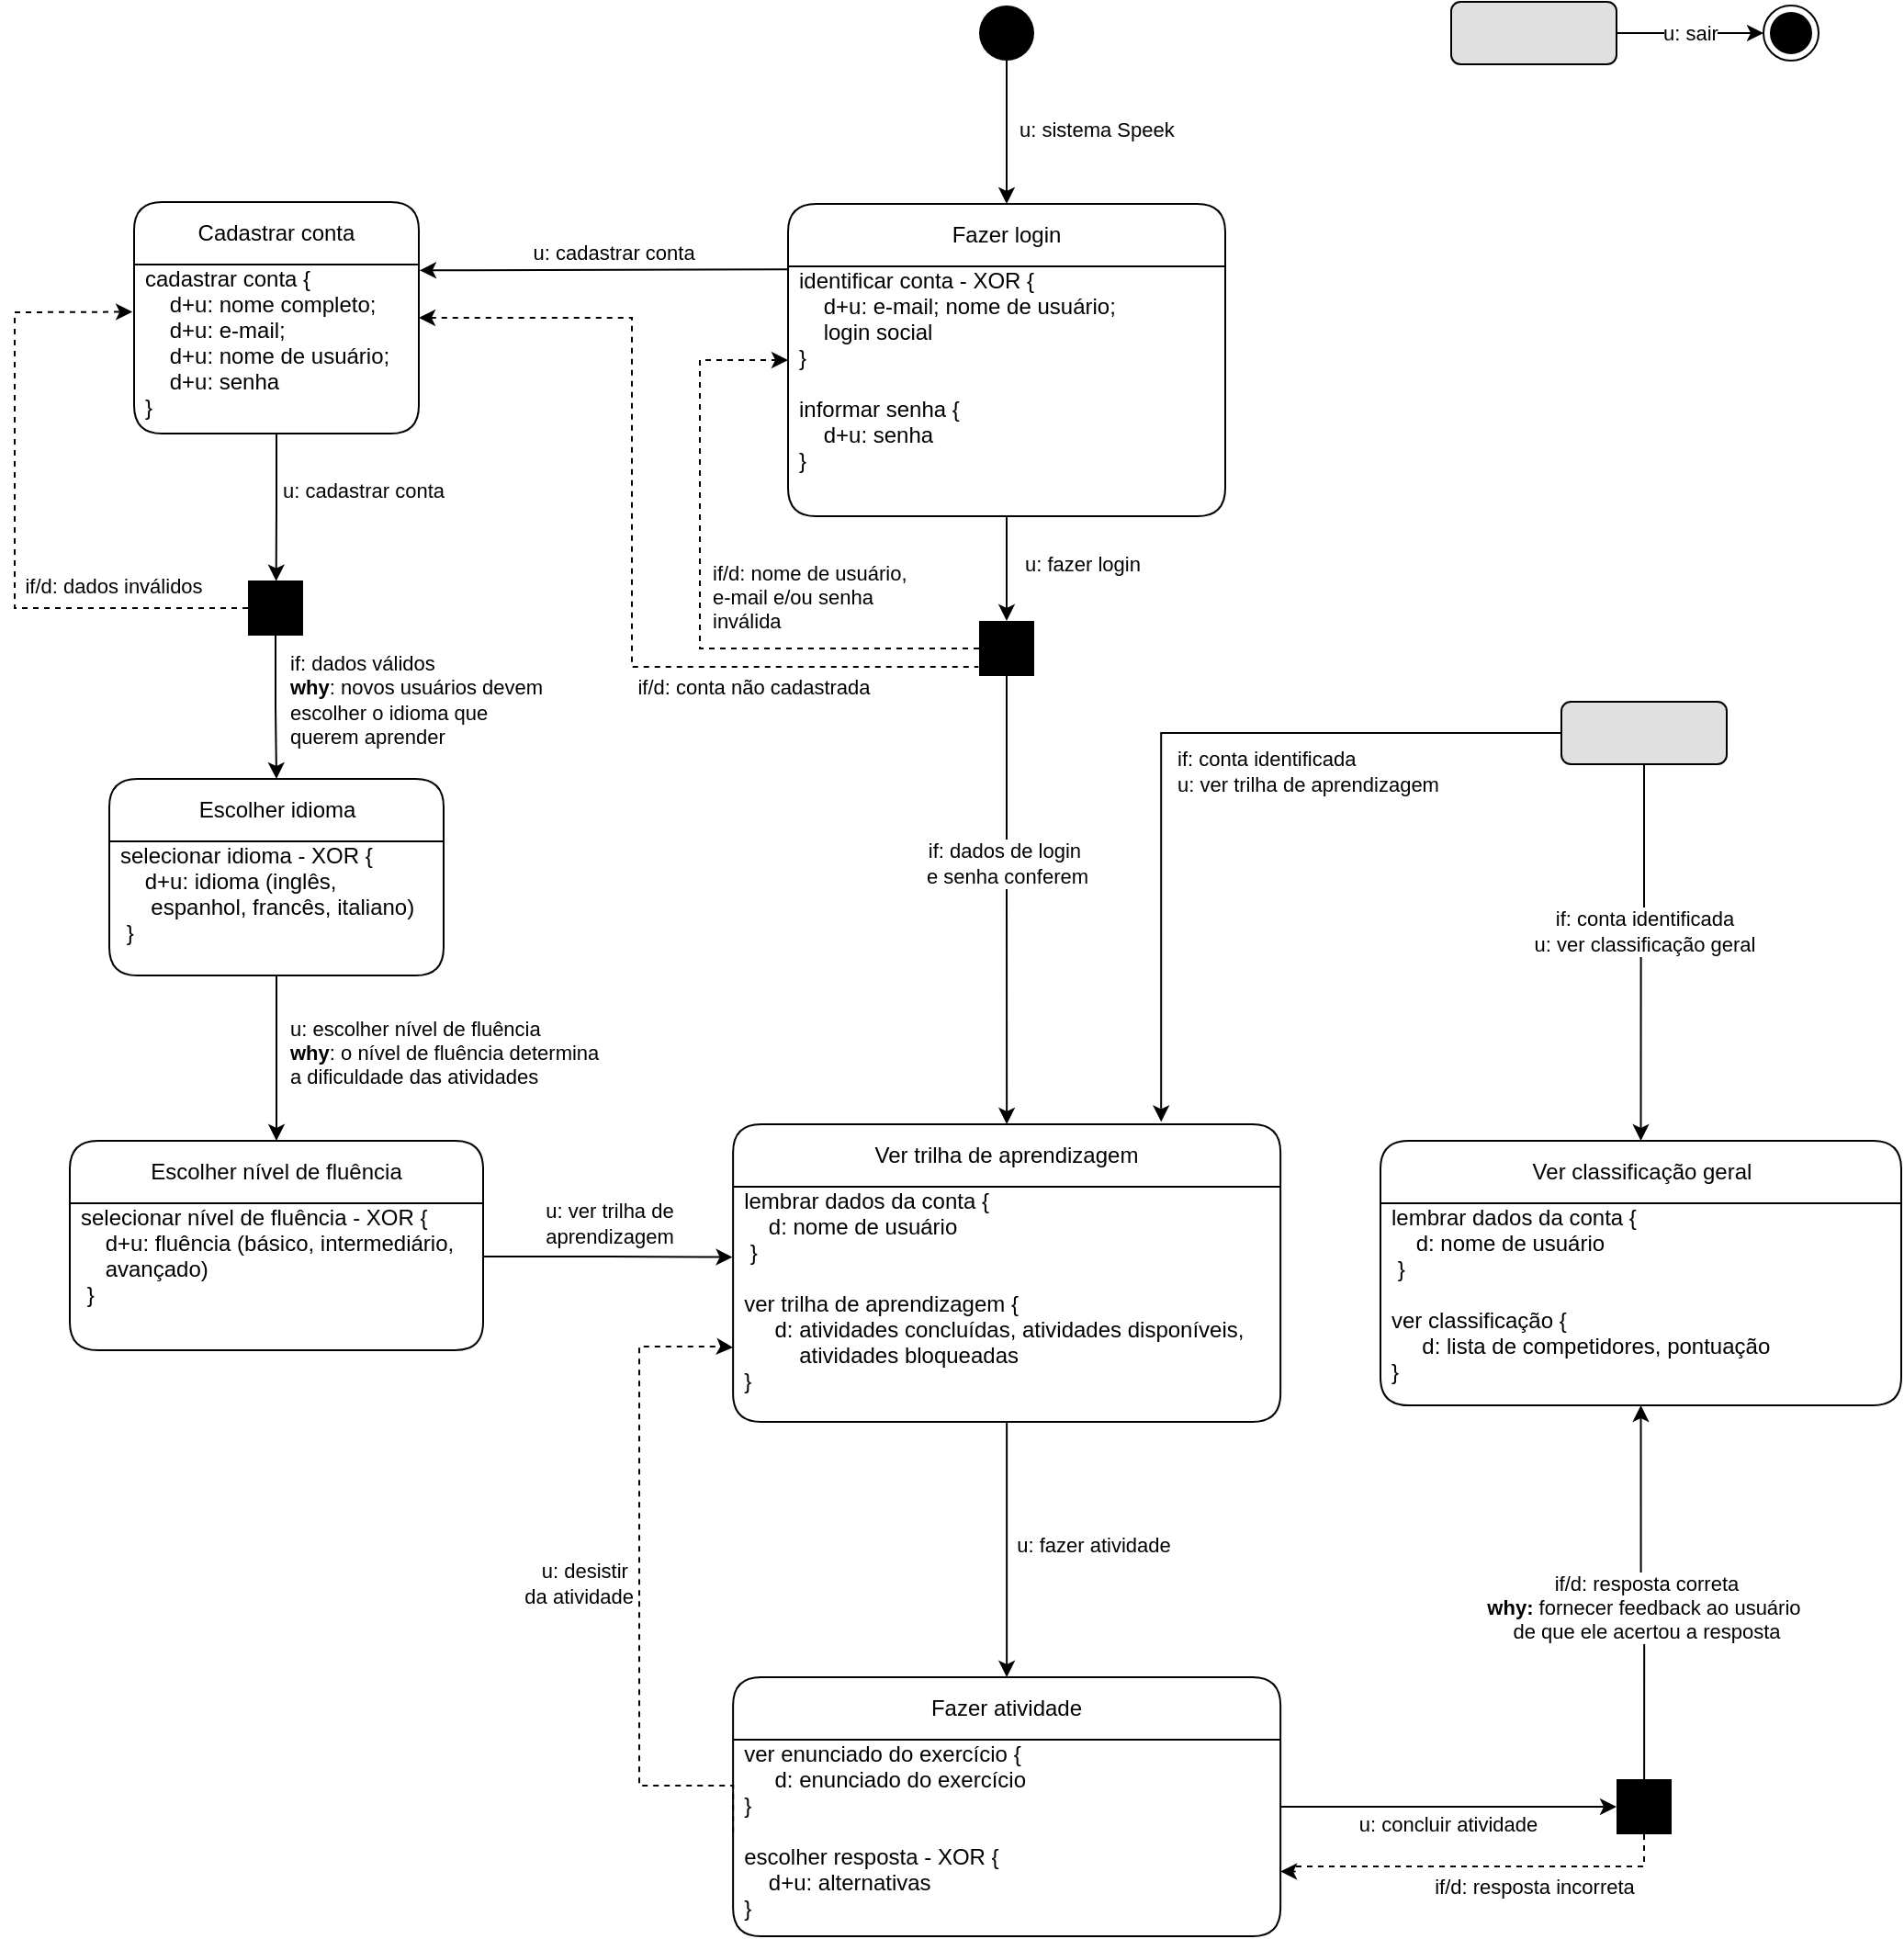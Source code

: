 <mxfile version="28.2.5">
  <diagram id="HwnZDpMVjqfASLPAcklX" name="Speek">
    <mxGraphModel grid="0" page="1" gridSize="10" guides="1" tooltips="1" connect="1" arrows="1" fold="1" pageScale="1" pageWidth="1169" pageHeight="827" math="0" shadow="0">
      <root>
        <mxCell id="0" />
        <mxCell id="1" parent="0" />
        <mxCell id="sTGo3nMRv8c_HIYObrSG-11" value="" style="endArrow=classic;html=1;rounded=0;exitX=0.5;exitY=1;exitDx=0;exitDy=0;" edge="1" parent="1" source="JvALC409rrs1VBrzbmxs-2">
          <mxGeometry width="50" height="50" relative="1" as="geometry">
            <mxPoint x="640" y="355" as="sourcePoint" />
            <mxPoint x="640" y="421" as="targetPoint" />
          </mxGeometry>
        </mxCell>
        <mxCell id="sTGo3nMRv8c_HIYObrSG-13" value="" style="endArrow=classic;html=1;rounded=0;exitX=0;exitY=0.5;exitDx=0;exitDy=0;dashed=1;entryX=0;entryY=0.5;entryDx=0;entryDy=0;" edge="1" parent="1" source="kn3E5RH02DTsIIz7lchj-1" target="JvALC409rrs1VBrzbmxs-2">
          <mxGeometry width="50" height="50" relative="1" as="geometry">
            <mxPoint x="620" y="441" as="sourcePoint" />
            <mxPoint x="507" y="265" as="targetPoint" />
            <Array as="points">
              <mxPoint x="473" y="436" />
              <mxPoint x="473" y="279" />
            </Array>
          </mxGeometry>
        </mxCell>
        <mxCell id="sTGo3nMRv8c_HIYObrSG-14" value="if/d: nome de usuário, e-mail e/ou senha&#xa;inválida" style="text;align=left;verticalAlign=middle;whiteSpace=wrap;rounded=0;fillColor=default;fontSize=11;" vertex="1" parent="1">
          <mxGeometry x="478" y="383" width="116" height="50" as="geometry" />
        </mxCell>
        <mxCell id="sTGo3nMRv8c_HIYObrSG-21" value="" style="endArrow=classic;html=1;rounded=0;exitX=0.003;exitY=0.06;exitDx=0;exitDy=0;exitPerimeter=0;entryX=1.003;entryY=0.295;entryDx=0;entryDy=0;entryPerimeter=0;" edge="1" parent="1" source="JvALC409rrs1VBrzbmxs-3" target="k-zVo-M1tlOtY8wJmRXo-7">
          <mxGeometry width="50" height="50" relative="1" as="geometry">
            <mxPoint x="524" y="235" as="sourcePoint" />
            <mxPoint x="434" y="169" as="targetPoint" />
            <Array as="points" />
          </mxGeometry>
        </mxCell>
        <mxCell id="3YfgXPOA3wDlaLkE3_Cu-3" value="u: cadastrar conta" style="edgeLabel;align=center;verticalAlign=middle;resizable=0;points=[];" connectable="0" vertex="1" parent="sTGo3nMRv8c_HIYObrSG-21">
          <mxGeometry x="-0.048" relative="1" as="geometry">
            <mxPoint y="-10" as="offset" />
          </mxGeometry>
        </mxCell>
        <mxCell id="sTGo3nMRv8c_HIYObrSG-24" value="u: cadastrar conta" style="text;align=center;verticalAlign=middle;whiteSpace=wrap;rounded=0;fontSize=11;" vertex="1" parent="1">
          <mxGeometry x="241" y="340" width="98" height="20" as="geometry" />
        </mxCell>
        <mxCell id="sTGo3nMRv8c_HIYObrSG-27" value="" style="endArrow=classic;html=1;rounded=0;dashed=1;entryX=-0.006;entryY=0.324;entryDx=0;entryDy=0;entryPerimeter=0;exitX=0;exitY=0.5;exitDx=0;exitDy=0;" edge="1" parent="1" source="kn3E5RH02DTsIIz7lchj-6" target="k-zVo-M1tlOtY8wJmRXo-8">
          <mxGeometry width="50" height="50" relative="1" as="geometry">
            <mxPoint x="220" y="90" as="sourcePoint" />
            <mxPoint x="140" y="269.95" as="targetPoint" />
            <Array as="points">
              <mxPoint x="100" y="414" />
              <mxPoint x="100" y="253" />
            </Array>
          </mxGeometry>
        </mxCell>
        <mxCell id="sTGo3nMRv8c_HIYObrSG-28" value="if/d: dados inválidos" style="text;align=center;verticalAlign=middle;whiteSpace=wrap;rounded=0;fillColor=default;fontSize=11;" vertex="1" parent="1">
          <mxGeometry x="103" y="393" width="102" height="18" as="geometry" />
        </mxCell>
        <mxCell id="0K0RsBeWSJQYGPo4ajRU-7" value="" style="ellipse;html=1;shape=endState;fillColor=#000000;strokeColor=#000000;" vertex="1" parent="1">
          <mxGeometry x="1052" y="86" width="30" height="30" as="geometry" />
        </mxCell>
        <mxCell id="0K0RsBeWSJQYGPo4ajRU-8" value="" style="rounded=1;whiteSpace=wrap;html=1;fillColor=#E0E0E0;" vertex="1" parent="1">
          <mxGeometry x="882" y="84" width="90" height="34" as="geometry" />
        </mxCell>
        <mxCell id="0K0RsBeWSJQYGPo4ajRU-9" value="" style="endArrow=classic;html=1;rounded=0;exitX=1;exitY=0.5;exitDx=0;exitDy=0;entryX=0;entryY=0.5;entryDx=0;entryDy=0;edgeStyle=orthogonalEdgeStyle;spacingLeft=0;" edge="1" parent="1" source="0K0RsBeWSJQYGPo4ajRU-8" target="0K0RsBeWSJQYGPo4ajRU-7">
          <mxGeometry relative="1" as="geometry">
            <mxPoint x="178" y="213" as="sourcePoint" />
            <mxPoint x="348" y="211" as="targetPoint" />
            <Array as="points">
              <mxPoint x="975" y="101" />
              <mxPoint x="975" y="101" />
            </Array>
          </mxGeometry>
        </mxCell>
        <mxCell id="0K0RsBeWSJQYGPo4ajRU-10" value="u: sair" style="edgeLabel;resizable=0;html=1;align=center;verticalAlign=middle;spacingLeft=0;" connectable="0" vertex="1" parent="0K0RsBeWSJQYGPo4ajRU-9">
          <mxGeometry relative="1" as="geometry" />
        </mxCell>
        <mxCell id="f4FmESzZH9qlb-u3dsQc-1" value="" style="ellipse;fillColor=#000000;strokeColor=none;" vertex="1" parent="1">
          <mxGeometry x="625" y="86" width="30" height="30" as="geometry" />
        </mxCell>
        <mxCell id="f4FmESzZH9qlb-u3dsQc-2" value="u: sistema Speek" style="endArrow=classic;rounded=0;exitX=0.5;exitY=1;exitDx=0;exitDy=0;align=left;entryX=0.5;entryY=0;entryDx=0;entryDy=0;" edge="1" parent="1" source="f4FmESzZH9qlb-u3dsQc-1" target="JvALC409rrs1VBrzbmxs-2">
          <mxGeometry x="-0.048" y="5" width="50" height="50" relative="1" as="geometry">
            <mxPoint x="805" y="188" as="sourcePoint" />
            <mxPoint x="641" y="181" as="targetPoint" />
            <mxPoint as="offset" />
          </mxGeometry>
        </mxCell>
        <mxCell id="ulJ0hBaqYeEMapKX0cwO-2" style="edgeStyle=orthogonalEdgeStyle;rounded=0;orthogonalLoop=1;jettySize=auto;html=1;entryX=0.5;entryY=0;entryDx=0;entryDy=0;" edge="1" parent="1" source="kn3E5RH02DTsIIz7lchj-1" target="3YfgXPOA3wDlaLkE3_Cu-4">
          <mxGeometry relative="1" as="geometry">
            <mxPoint x="640" y="689" as="targetPoint" />
          </mxGeometry>
        </mxCell>
        <mxCell id="ulJ0hBaqYeEMapKX0cwO-3" value="if: dados de login&amp;nbsp;&lt;div&gt;e senha conferem&lt;/div&gt;" style="edgeLabel;align=center;verticalAlign=middle;resizable=0;points=[];html=1;" connectable="0" vertex="1" parent="ulJ0hBaqYeEMapKX0cwO-2">
          <mxGeometry x="-0.149" y="1" relative="1" as="geometry">
            <mxPoint x="-1" y="-2" as="offset" />
          </mxGeometry>
        </mxCell>
        <mxCell id="kn3E5RH02DTsIIz7lchj-1" value="" style="fontStyle=0;labelPosition=right;verticalLabelPosition=middle;align=left;verticalAlign=middle;spacingLeft=2;html=1;points=[[0,0.5],[1,0.5]];fillColor=#000000;strokeColor=none;" vertex="1" parent="1">
          <mxGeometry x="625" y="421" width="30" height="30" as="geometry" />
        </mxCell>
        <mxCell id="kn3E5RH02DTsIIz7lchj-5" value="u: fazer login" style="text;align=center;verticalAlign=middle;whiteSpace=wrap;rounded=0;fontSize=11;" vertex="1" parent="1">
          <mxGeometry x="641" y="380" width="81" height="19" as="geometry" />
        </mxCell>
        <mxCell id="k-zVo-M1tlOtY8wJmRXo-3" style="edgeStyle=orthogonalEdgeStyle;rounded=0;orthogonalLoop=1;jettySize=auto;html=1;entryX=0.5;entryY=0;entryDx=0;entryDy=0;" edge="1" parent="1" source="kn3E5RH02DTsIIz7lchj-6" target="JvALC409rrs1VBrzbmxs-5">
          <mxGeometry relative="1" as="geometry">
            <mxPoint x="240" y="506.333" as="targetPoint" />
          </mxGeometry>
        </mxCell>
        <mxCell id="76s0QJTNp1YQ2COBe-iO-1" value="if: dados válidos&lt;br style=&quot;padding: 0px; margin: 0px;&quot;&gt;&lt;b&gt;why&lt;/b&gt;: novos usuários devem&amp;nbsp;&lt;div&gt;escolher&amp;nbsp;&lt;span style=&quot;background-color: light-dark(#ffffff, var(--ge-dark-color, #121212)); color: light-dark(rgb(0, 0, 0), rgb(255, 255, 255));&quot;&gt;o idioma que&amp;nbsp;&lt;/span&gt;&lt;/div&gt;&lt;div&gt;&lt;span style=&quot;background-color: light-dark(#ffffff, var(--ge-dark-color, #121212)); color: light-dark(rgb(0, 0, 0), rgb(255, 255, 255));&quot;&gt;querem aprender&lt;/span&gt;&lt;/div&gt;" style="edgeLabel;html=1;align=left;verticalAlign=middle;resizable=0;points=[];" connectable="0" vertex="1" parent="k-zVo-M1tlOtY8wJmRXo-3">
          <mxGeometry x="-0.264" relative="1" as="geometry">
            <mxPoint x="6" y="6" as="offset" />
          </mxGeometry>
        </mxCell>
        <mxCell id="kn3E5RH02DTsIIz7lchj-6" value="" style="fontStyle=0;labelPosition=right;verticalLabelPosition=middle;align=left;verticalAlign=middle;spacingLeft=2;html=1;points=[[0,0.5],[1,0.5]];fillColor=#000000;strokeColor=none;" vertex="1" parent="1">
          <mxGeometry x="227" y="399" width="30" height="30" as="geometry" />
        </mxCell>
        <mxCell id="JvALC409rrs1VBrzbmxs-2" value="Fazer login" style="swimlane;fontStyle=0;childLayout=stackLayout;horizontal=1;startSize=34;fillColor=none;horizontalStack=0;resizeParent=1;resizeParentMax=0;resizeLast=0;collapsible=1;marginBottom=0;rounded=1;overflow=block;whiteSpace=wrap;autosize=1;resizeHeight=0;resizeWidth=0;resizable=1;expand=1;html=1;" vertex="1" parent="1">
          <mxGeometry x="521" y="194" width="238" height="170" as="geometry">
            <mxRectangle x="812" y="258" width="120" height="30" as="alternateBounds" />
          </mxGeometry>
        </mxCell>
        <mxCell id="JvALC409rrs1VBrzbmxs-3" value="identificar conta - XOR {&#xa;    d+u: e-mail; nome de usuário;&#xa;    login social &#xa;}&#xa;&#xa;informar senha { &#xa;    d+u: senha &#xa;} &#xa;" style="text;strokeColor=none;fillColor=none;align=left;verticalAlign=top;spacingLeft=4;spacingRight=4;overflow=visible;rotatable=0;points=[[0,0.5],[1,0.5]];portConstraint=eastwest;labelPadding=0;autosize=1;movable=0;fontStyle=0;" vertex="1" parent="JvALC409rrs1VBrzbmxs-2">
          <mxGeometry y="28" width="194" height="127" as="geometry" />
        </mxCell>
        <mxCell id="3t1E9Lmth9Px2MWorrZn-2" style="edgeStyle=orthogonalEdgeStyle;rounded=0;orthogonalLoop=1;jettySize=auto;html=1;entryX=0.5;entryY=0;entryDx=0;entryDy=0;exitX=0.5;exitY=1;exitDx=0;exitDy=0;" edge="1" parent="1" source="JvALC409rrs1VBrzbmxs-5" target="3t1E9Lmth9Px2MWorrZn-3">
          <mxGeometry relative="1" as="geometry">
            <mxPoint x="239.76" y="700" as="targetPoint" />
            <mxPoint x="240" y="642" as="sourcePoint" />
          </mxGeometry>
        </mxCell>
        <mxCell id="k-zVo-M1tlOtY8wJmRXo-6" value="u: escolher nível de fluência&lt;div&gt;&lt;b&gt;why&lt;/b&gt;: o nível de fluência determina&amp;nbsp;&lt;/div&gt;&lt;div&gt;a dificuldade das atividades&lt;/div&gt;" style="edgeLabel;html=1;align=left;verticalAlign=middle;resizable=0;points=[];" connectable="0" vertex="1" parent="3t1E9Lmth9Px2MWorrZn-2">
          <mxGeometry x="-0.035" relative="1" as="geometry">
            <mxPoint x="5" y="-2" as="offset" />
          </mxGeometry>
        </mxCell>
        <mxCell id="JvALC409rrs1VBrzbmxs-5" value="Escolher idioma" style="swimlane;fontStyle=0;childLayout=stackLayout;horizontal=1;startSize=34;fillColor=none;horizontalStack=0;resizeParent=1;resizeParentMax=0;resizeLast=0;collapsible=1;marginBottom=0;rounded=1;overflow=block;whiteSpace=wrap;autosize=1;resizeHeight=0;resizeWidth=0;resizable=1;expand=1;html=1;" vertex="1" parent="1">
          <mxGeometry x="151.5" y="507" width="182" height="107" as="geometry">
            <mxRectangle x="812" y="258" width="120" height="30" as="alternateBounds" />
          </mxGeometry>
        </mxCell>
        <mxCell id="JvALC409rrs1VBrzbmxs-6" value="selecionar idioma - XOR {&#xa;    d+u: idioma (inglês,&#xa;     espanhol, francês, italiano)&#xa; }&#xa;" style="text;strokeColor=none;fillColor=none;align=left;verticalAlign=top;spacingLeft=4;spacingRight=4;overflow=visible;rotatable=0;points=[[0,0.5],[1,0.5]];portConstraint=eastwest;labelPadding=0;autosize=1;movable=0;fontStyle=0;" vertex="1" parent="JvALC409rrs1VBrzbmxs-5">
          <mxGeometry y="28" width="182" height="70" as="geometry" />
        </mxCell>
        <mxCell id="3t1E9Lmth9Px2MWorrZn-3" value="Escolher nível de fluência" style="swimlane;fontStyle=0;childLayout=stackLayout;horizontal=1;startSize=34;fillColor=none;horizontalStack=0;resizeParent=1;resizeParentMax=0;resizeLast=0;collapsible=1;marginBottom=0;rounded=1;overflow=block;whiteSpace=wrap;autosize=1;resizeHeight=0;resizeWidth=0;resizable=1;expand=1;html=1;" vertex="1" parent="1">
          <mxGeometry x="130" y="704" width="225" height="114" as="geometry">
            <mxRectangle x="812" y="258" width="120" height="30" as="alternateBounds" />
          </mxGeometry>
        </mxCell>
        <mxCell id="3t1E9Lmth9Px2MWorrZn-4" value="selecionar nível de fluência - XOR {&#xa;    d+u: fluência (básico, intermediário,&#xa;    avançado)&#xa; }&#xa;" style="text;strokeColor=none;fillColor=none;align=left;verticalAlign=top;spacingLeft=4;spacingRight=4;overflow=visible;rotatable=0;points=[[0,0.5],[1,0.5]];portConstraint=eastwest;labelPadding=0;autosize=1;movable=0;fontStyle=0;" vertex="1" parent="3t1E9Lmth9Px2MWorrZn-3">
          <mxGeometry y="28" width="225" height="70" as="geometry" />
        </mxCell>
        <mxCell id="k-zVo-M1tlOtY8wJmRXo-7" value="Cadastrar conta" style="swimlane;fontStyle=0;childLayout=stackLayout;horizontal=1;startSize=34;fillColor=none;horizontalStack=0;resizeParent=1;resizeParentMax=0;resizeLast=0;collapsible=1;marginBottom=0;rounded=1;overflow=block;whiteSpace=wrap;autosize=1;resizeHeight=0;resizeWidth=0;resizable=1;expand=1;html=1;" vertex="1" parent="1">
          <mxGeometry x="165" y="193" width="155" height="126" as="geometry">
            <mxRectangle x="812" y="258" width="120" height="30" as="alternateBounds" />
          </mxGeometry>
        </mxCell>
        <mxCell id="k-zVo-M1tlOtY8wJmRXo-8" value="cadastrar conta {&#xa;    d+u: nome completo;&#xa;    d+u: e-mail;&#xa;    d+u: nome de usuário;&#xa;    d+u: senha &#xa;}&#xa;" style="text;strokeColor=none;fillColor=none;align=left;verticalAlign=top;spacingLeft=4;spacingRight=4;overflow=visible;rotatable=0;points=[[0,0.5],[1,0.5]];portConstraint=eastwest;labelPadding=0;autosize=1;movable=0;fontStyle=0;" vertex="1" parent="k-zVo-M1tlOtY8wJmRXo-7">
          <mxGeometry y="28" width="155" height="98" as="geometry" />
        </mxCell>
        <mxCell id="Yc54TZDxMAEvIGczIhpZ-2" style="edgeStyle=orthogonalEdgeStyle;rounded=0;orthogonalLoop=1;jettySize=auto;html=1;exitX=0.5;exitY=1;exitDx=0;exitDy=0;entryX=0.511;entryY=0.011;entryDx=0;entryDy=0;entryPerimeter=0;" edge="1" parent="1" source="k-zVo-M1tlOtY8wJmRXo-7" target="kn3E5RH02DTsIIz7lchj-6">
          <mxGeometry relative="1" as="geometry">
            <mxPoint x="239.99" y="399.21" as="targetPoint" />
          </mxGeometry>
        </mxCell>
        <mxCell id="728bu6PHBA3VuelbheDU-5" style="edgeStyle=orthogonalEdgeStyle;rounded=0;orthogonalLoop=1;jettySize=auto;html=1;entryX=-0.011;entryY=0.833;entryDx=0;entryDy=0;entryPerimeter=0;startArrow=classic;startFill=1;endArrow=none;endFill=0;dashed=1;exitX=1;exitY=0.5;exitDx=0;exitDy=0;" edge="1" parent="1" source="k-zVo-M1tlOtY8wJmRXo-7" target="kn3E5RH02DTsIIz7lchj-1">
          <mxGeometry relative="1" as="geometry">
            <mxPoint x="359" y="257" as="sourcePoint" />
            <Array as="points">
              <mxPoint x="436" y="256" />
              <mxPoint x="436" y="446" />
            </Array>
          </mxGeometry>
        </mxCell>
        <mxCell id="728bu6PHBA3VuelbheDU-6" value="if/d: conta não cadastrada" style="edgeLabel;html=1;align=center;verticalAlign=middle;resizable=0;points=[];" connectable="0" vertex="1" parent="728bu6PHBA3VuelbheDU-5">
          <mxGeometry x="0.253" y="1" relative="1" as="geometry">
            <mxPoint x="62" y="12" as="offset" />
          </mxGeometry>
        </mxCell>
        <mxCell id="eVSQaLqtmxpFz6tFWFLy-1" style="edgeStyle=orthogonalEdgeStyle;rounded=0;orthogonalLoop=1;jettySize=auto;html=1;exitX=0.5;exitY=1;exitDx=0;exitDy=0;entryX=0.5;entryY=0;entryDx=0;entryDy=0;" edge="1" parent="1" source="3YfgXPOA3wDlaLkE3_Cu-4" target="eD05otJ8FKBxdxmfgSFO-1">
          <mxGeometry relative="1" as="geometry" />
        </mxCell>
        <mxCell id="eVSQaLqtmxpFz6tFWFLy-2" value="u: fazer atividade" style="edgeLabel;html=1;align=center;verticalAlign=middle;resizable=0;points=[];" connectable="0" vertex="1" parent="eVSQaLqtmxpFz6tFWFLy-1">
          <mxGeometry x="-0.145" y="2" relative="1" as="geometry">
            <mxPoint x="45" y="7" as="offset" />
          </mxGeometry>
        </mxCell>
        <mxCell id="3YfgXPOA3wDlaLkE3_Cu-4" value="Ver trilha de aprendizagem" style="swimlane;fontStyle=0;childLayout=stackLayout;horizontal=1;startSize=34;fillColor=none;horizontalStack=0;resizeParent=1;resizeParentMax=0;resizeLast=0;collapsible=1;marginBottom=0;rounded=1;overflow=block;whiteSpace=wrap;autosize=1;resizeHeight=0;resizeWidth=0;resizable=1;expand=1;html=1;" vertex="1" parent="1">
          <mxGeometry x="491.07" y="695" width="298" height="162" as="geometry">
            <mxRectangle x="812" y="258" width="120" height="30" as="alternateBounds" />
          </mxGeometry>
        </mxCell>
        <mxCell id="3YfgXPOA3wDlaLkE3_Cu-5" value="lembrar dados da conta {&#xa;    d: nome de usuário&#xa; }&#xa;&#xa;ver trilha de aprendizagem { &#xa;     d: atividades concluídas, atividades disponíveis, &#xa;         atividades bloqueadas&#xa;} " style="text;strokeColor=none;fillColor=none;align=left;verticalAlign=top;spacingLeft=4;spacingRight=4;overflow=visible;rotatable=0;points=[[0,0.5],[1,0.5]];portConstraint=eastwest;labelPadding=0;autosize=1;movable=0;fontStyle=0;" vertex="1" parent="3YfgXPOA3wDlaLkE3_Cu-4">
          <mxGeometry y="28" width="298" height="127" as="geometry" />
        </mxCell>
        <mxCell id="blCbAKZzDZWGE7RgWFBy-2" style="edgeStyle=orthogonalEdgeStyle;rounded=0;orthogonalLoop=1;jettySize=auto;html=1;entryX=0.782;entryY=-0.008;entryDx=0;entryDy=0;exitX=0;exitY=0.5;exitDx=0;exitDy=0;entryPerimeter=0;" edge="1" parent="1" source="blCbAKZzDZWGE7RgWFBy-1" target="3YfgXPOA3wDlaLkE3_Cu-4">
          <mxGeometry relative="1" as="geometry" />
        </mxCell>
        <mxCell id="blCbAKZzDZWGE7RgWFBy-3" value="if: conta identificada&lt;div&gt;u: ver trilha de aprendizagem&lt;/div&gt;" style="edgeLabel;html=1;align=left;verticalAlign=middle;resizable=0;points=[];" connectable="0" vertex="1" parent="blCbAKZzDZWGE7RgWFBy-2">
          <mxGeometry x="-0.305" relative="1" as="geometry">
            <mxPoint x="-62" y="21" as="offset" />
          </mxGeometry>
        </mxCell>
        <mxCell id="Mm5v9vs2SmOwur7S2V-9-9" style="edgeStyle=orthogonalEdgeStyle;rounded=0;orthogonalLoop=1;jettySize=auto;html=1;entryX=0.5;entryY=0;entryDx=0;entryDy=0;" edge="1" parent="1" source="blCbAKZzDZWGE7RgWFBy-1" target="G7siWut5ow84Om8DnnuH-6">
          <mxGeometry relative="1" as="geometry" />
        </mxCell>
        <mxCell id="Mm5v9vs2SmOwur7S2V-9-10" value="&lt;span style=&quot;&quot;&gt;if: conta identificada&lt;/span&gt;&lt;div style=&quot;&quot;&gt;u: ver classificação geral&lt;/div&gt;" style="edgeLabel;html=1;align=center;verticalAlign=middle;resizable=0;points=[];" connectable="0" vertex="1" parent="Mm5v9vs2SmOwur7S2V-9-9">
          <mxGeometry x="-0.139" y="1" relative="1" as="geometry">
            <mxPoint x="-1" y="2" as="offset" />
          </mxGeometry>
        </mxCell>
        <mxCell id="blCbAKZzDZWGE7RgWFBy-1" value="" style="rounded=1;whiteSpace=wrap;html=1;fillColor=#E0E0E0;" vertex="1" parent="1">
          <mxGeometry x="942" y="465" width="90" height="34" as="geometry" />
        </mxCell>
        <mxCell id="Mm5v9vs2SmOwur7S2V-9-5" style="edgeStyle=orthogonalEdgeStyle;rounded=0;orthogonalLoop=1;jettySize=auto;html=1;exitX=1;exitY=0.5;exitDx=0;exitDy=0;entryX=0;entryY=0.5;entryDx=0;entryDy=0;" edge="1" parent="1" source="eD05otJ8FKBxdxmfgSFO-1" target="Dy4o2QHL2_d_1Y3641F7-1">
          <mxGeometry relative="1" as="geometry" />
        </mxCell>
        <mxCell id="Mm5v9vs2SmOwur7S2V-9-6" value="u: concluir atividade" style="edgeLabel;html=1;align=center;verticalAlign=middle;resizable=0;points=[];" connectable="0" vertex="1" parent="Mm5v9vs2SmOwur7S2V-9-5">
          <mxGeometry x="-0.385" y="1" relative="1" as="geometry">
            <mxPoint x="34" y="10" as="offset" />
          </mxGeometry>
        </mxCell>
        <mxCell id="eD05otJ8FKBxdxmfgSFO-1" value="Fazer atividade" style="swimlane;fontStyle=0;childLayout=stackLayout;horizontal=1;startSize=34;fillColor=none;horizontalStack=0;resizeParent=1;resizeParentMax=0;resizeLast=0;collapsible=1;marginBottom=0;rounded=1;overflow=block;whiteSpace=wrap;autosize=1;resizeHeight=0;resizeWidth=0;resizable=1;expand=1;html=1;" vertex="1" parent="1">
          <mxGeometry x="491.07" y="996" width="298" height="141" as="geometry">
            <mxRectangle x="812" y="258" width="120" height="30" as="alternateBounds" />
          </mxGeometry>
        </mxCell>
        <mxCell id="eD05otJ8FKBxdxmfgSFO-2" value="ver enunciado do exercício { &#xa;     d: enunciado do exercício&#xa;} &#xa;&#xa;escolher resposta - XOR {&#xa;    d+u: alternativas&#xa;}" style="text;strokeColor=none;fillColor=none;align=left;verticalAlign=top;spacingLeft=4;spacingRight=4;overflow=visible;rotatable=0;points=[[0,0.5],[1,0.5]];portConstraint=eastwest;labelPadding=0;autosize=1;movable=0;fontStyle=0;" vertex="1" parent="eD05otJ8FKBxdxmfgSFO-1">
          <mxGeometry y="28" width="176" height="113" as="geometry" />
        </mxCell>
        <mxCell id="UJJ0T0yJdSjKrzK4OugF-1" style="edgeStyle=orthogonalEdgeStyle;rounded=0;orthogonalLoop=1;jettySize=auto;html=1;exitX=0;exitY=0.5;exitDx=0;exitDy=0;dashed=1;entryX=0;entryY=0.75;entryDx=0;entryDy=0;" edge="1" parent="1" source="eD05otJ8FKBxdxmfgSFO-2" target="3YfgXPOA3wDlaLkE3_Cu-4">
          <mxGeometry relative="1" as="geometry">
            <Array as="points">
              <mxPoint x="491" y="1055" />
              <mxPoint x="440" y="1055" />
              <mxPoint x="440" y="816" />
              <mxPoint x="484" y="816" />
            </Array>
            <mxPoint x="484" y="839" as="targetPoint" />
          </mxGeometry>
        </mxCell>
        <mxCell id="0Yuv1blv5H7jT_x2gdvO-1" value="u: desistir&amp;nbsp;&lt;div&gt;da atividade&lt;/div&gt;" style="edgeLabel;html=1;align=right;verticalAlign=middle;resizable=0;points=[];" connectable="0" vertex="1" parent="UJJ0T0yJdSjKrzK4OugF-1">
          <mxGeometry x="0.075" y="2" relative="1" as="geometry">
            <mxPoint x="-1" y="10" as="offset" />
          </mxGeometry>
        </mxCell>
        <mxCell id="G7siWut5ow84Om8DnnuH-8" style="edgeStyle=orthogonalEdgeStyle;rounded=0;orthogonalLoop=1;jettySize=auto;html=1;entryX=0.5;entryY=1;entryDx=0;entryDy=0;exitX=0.502;exitY=0.004;exitDx=0;exitDy=0;exitPerimeter=0;" edge="1" parent="1" source="Dy4o2QHL2_d_1Y3641F7-1" target="G7siWut5ow84Om8DnnuH-6">
          <mxGeometry relative="1" as="geometry">
            <mxPoint x="987" y="1019" as="sourcePoint" />
            <mxPoint x="987" y="858" as="targetPoint" />
          </mxGeometry>
        </mxCell>
        <mxCell id="NXLY9Mr_4SiopGK111eK-1" value="if/d: resposta correta&lt;div&gt;&lt;b&gt;why: &lt;/b&gt;fornecer feedback ao usuário&amp;nbsp;&lt;/div&gt;&lt;div&gt;de que ele acertou a resposta&lt;/div&gt;" style="edgeLabel;html=1;align=center;verticalAlign=middle;resizable=0;points=[];" connectable="0" vertex="1" parent="G7siWut5ow84Om8DnnuH-8">
          <mxGeometry x="-0.146" y="-1" relative="1" as="geometry">
            <mxPoint y="-6" as="offset" />
          </mxGeometry>
        </mxCell>
        <mxCell id="Mm5v9vs2SmOwur7S2V-9-7" style="edgeStyle=orthogonalEdgeStyle;rounded=0;orthogonalLoop=1;jettySize=auto;html=1;dashed=1;entryX=1;entryY=0.75;entryDx=0;entryDy=0;" edge="1" parent="1" source="Dy4o2QHL2_d_1Y3641F7-1" target="eD05otJ8FKBxdxmfgSFO-1">
          <mxGeometry relative="1" as="geometry">
            <Array as="points">
              <mxPoint x="987" y="1099" />
              <mxPoint x="798" y="1099" />
            </Array>
            <mxPoint x="798" y="1087" as="targetPoint" />
          </mxGeometry>
        </mxCell>
        <mxCell id="Mm5v9vs2SmOwur7S2V-9-8" value="if/d: resposta incorreta" style="edgeLabel;html=1;align=center;verticalAlign=middle;resizable=0;points=[];" connectable="0" vertex="1" parent="Mm5v9vs2SmOwur7S2V-9-7">
          <mxGeometry x="0.309" relative="1" as="geometry">
            <mxPoint x="65" y="11" as="offset" />
          </mxGeometry>
        </mxCell>
        <mxCell id="Dy4o2QHL2_d_1Y3641F7-1" value="" style="fontStyle=0;labelPosition=right;verticalLabelPosition=middle;align=left;verticalAlign=middle;spacingLeft=2;html=1;points=[[0,0.5],[1,0.5]];fillColor=#000000;strokeColor=none;" vertex="1" parent="1">
          <mxGeometry x="972" y="1051.5" width="30" height="30" as="geometry" />
        </mxCell>
        <mxCell id="G7siWut5ow84Om8DnnuH-6" value="Ver classificação geral" style="swimlane;fontStyle=0;childLayout=stackLayout;horizontal=1;startSize=34;fillColor=none;horizontalStack=0;resizeParent=1;resizeParentMax=0;resizeLast=0;collapsible=1;marginBottom=0;rounded=1;overflow=block;whiteSpace=wrap;autosize=1;resizeHeight=0;resizeWidth=0;resizable=1;expand=1;html=1;" vertex="1" parent="1">
          <mxGeometry x="843.5" y="704" width="283.5" height="144" as="geometry">
            <mxRectangle x="812" y="258" width="120" height="30" as="alternateBounds" />
          </mxGeometry>
        </mxCell>
        <mxCell id="G7siWut5ow84Om8DnnuH-7" value="lembrar dados da conta {&#xa;    d: nome de usuário&#xa; }&#xa;&#xa;ver classificação { &#xa;     d: lista de competidores, pontuação&#xa;} " style="text;strokeColor=none;fillColor=none;align=left;verticalAlign=top;spacingLeft=4;spacingRight=4;overflow=visible;rotatable=0;points=[[0,0.5],[1,0.5]];portConstraint=eastwest;labelPadding=0;autosize=1;movable=0;fontStyle=0;" vertex="1" parent="G7siWut5ow84Om8DnnuH-6">
          <mxGeometry y="28" width="228" height="113" as="geometry" />
        </mxCell>
        <mxCell id="Mm5v9vs2SmOwur7S2V-9-3" style="edgeStyle=orthogonalEdgeStyle;rounded=0;orthogonalLoop=1;jettySize=auto;html=1;entryX=-0.001;entryY=0.349;entryDx=0;entryDy=0;entryPerimeter=0;" edge="1" parent="1" source="3t1E9Lmth9Px2MWorrZn-4" target="3YfgXPOA3wDlaLkE3_Cu-5">
          <mxGeometry relative="1" as="geometry" />
        </mxCell>
        <mxCell id="Mm5v9vs2SmOwur7S2V-9-4" value="&lt;span style=&quot;text-align: left;&quot;&gt;u: ver trilha de aprendizagem&lt;/span&gt;" style="edgeLabel;html=1;align=center;verticalAlign=middle;resizable=0;points=[];whiteSpace=wrap;" connectable="0" vertex="1" parent="Mm5v9vs2SmOwur7S2V-9-3">
          <mxGeometry x="-0.731" y="-2" relative="1" as="geometry">
            <mxPoint x="50" y="-20" as="offset" />
          </mxGeometry>
        </mxCell>
      </root>
    </mxGraphModel>
  </diagram>
</mxfile>
